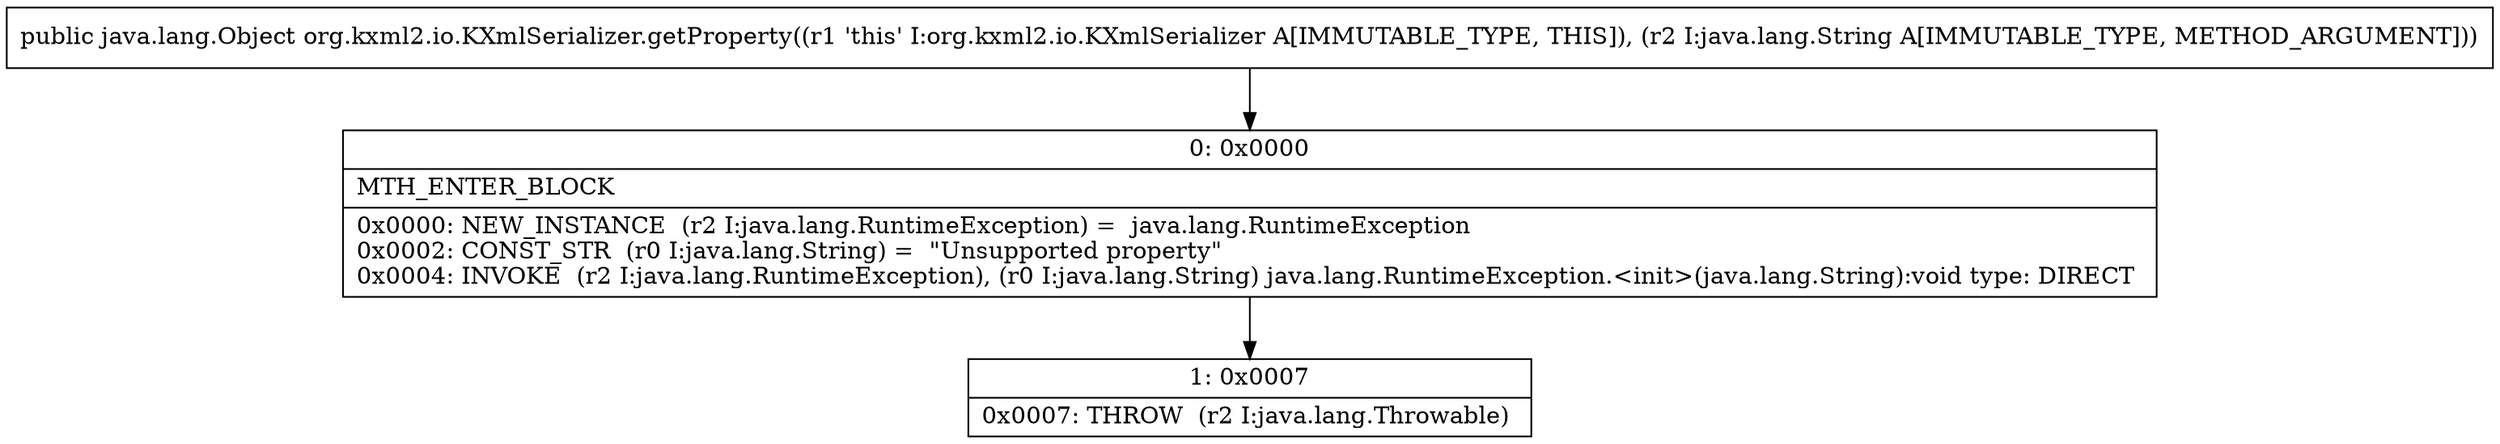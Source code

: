 digraph "CFG fororg.kxml2.io.KXmlSerializer.getProperty(Ljava\/lang\/String;)Ljava\/lang\/Object;" {
Node_0 [shape=record,label="{0\:\ 0x0000|MTH_ENTER_BLOCK\l|0x0000: NEW_INSTANCE  (r2 I:java.lang.RuntimeException) =  java.lang.RuntimeException \l0x0002: CONST_STR  (r0 I:java.lang.String) =  \"Unsupported property\" \l0x0004: INVOKE  (r2 I:java.lang.RuntimeException), (r0 I:java.lang.String) java.lang.RuntimeException.\<init\>(java.lang.String):void type: DIRECT \l}"];
Node_1 [shape=record,label="{1\:\ 0x0007|0x0007: THROW  (r2 I:java.lang.Throwable) \l}"];
MethodNode[shape=record,label="{public java.lang.Object org.kxml2.io.KXmlSerializer.getProperty((r1 'this' I:org.kxml2.io.KXmlSerializer A[IMMUTABLE_TYPE, THIS]), (r2 I:java.lang.String A[IMMUTABLE_TYPE, METHOD_ARGUMENT])) }"];
MethodNode -> Node_0;
Node_0 -> Node_1;
}

